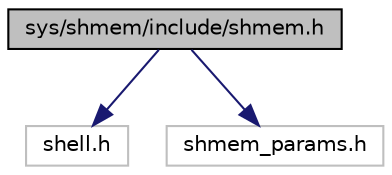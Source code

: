digraph "sys/shmem/include/shmem.h"
{
 // LATEX_PDF_SIZE
  bgcolor="transparent";
  edge [fontname="Helvetica",fontsize="10",labelfontname="Helvetica",labelfontsize="10"];
  node [fontname="Helvetica",fontsize="10",shape=record];
  Node1 [label="sys/shmem/include/shmem.h",height=0.2,width=0.4,color="black", fillcolor="grey75", style="filled", fontcolor="black",tooltip="Public API for shmem module."];
  Node1 -> Node2 [color="midnightblue",fontsize="10",style="solid",fontname="Helvetica"];
  Node2 [label="shell.h",height=0.2,width=0.4,color="grey75",tooltip=" "];
  Node1 -> Node3 [color="midnightblue",fontsize="10",style="solid",fontname="Helvetica"];
  Node3 [label="shmem_params.h",height=0.2,width=0.4,color="grey75",tooltip=" "];
}
